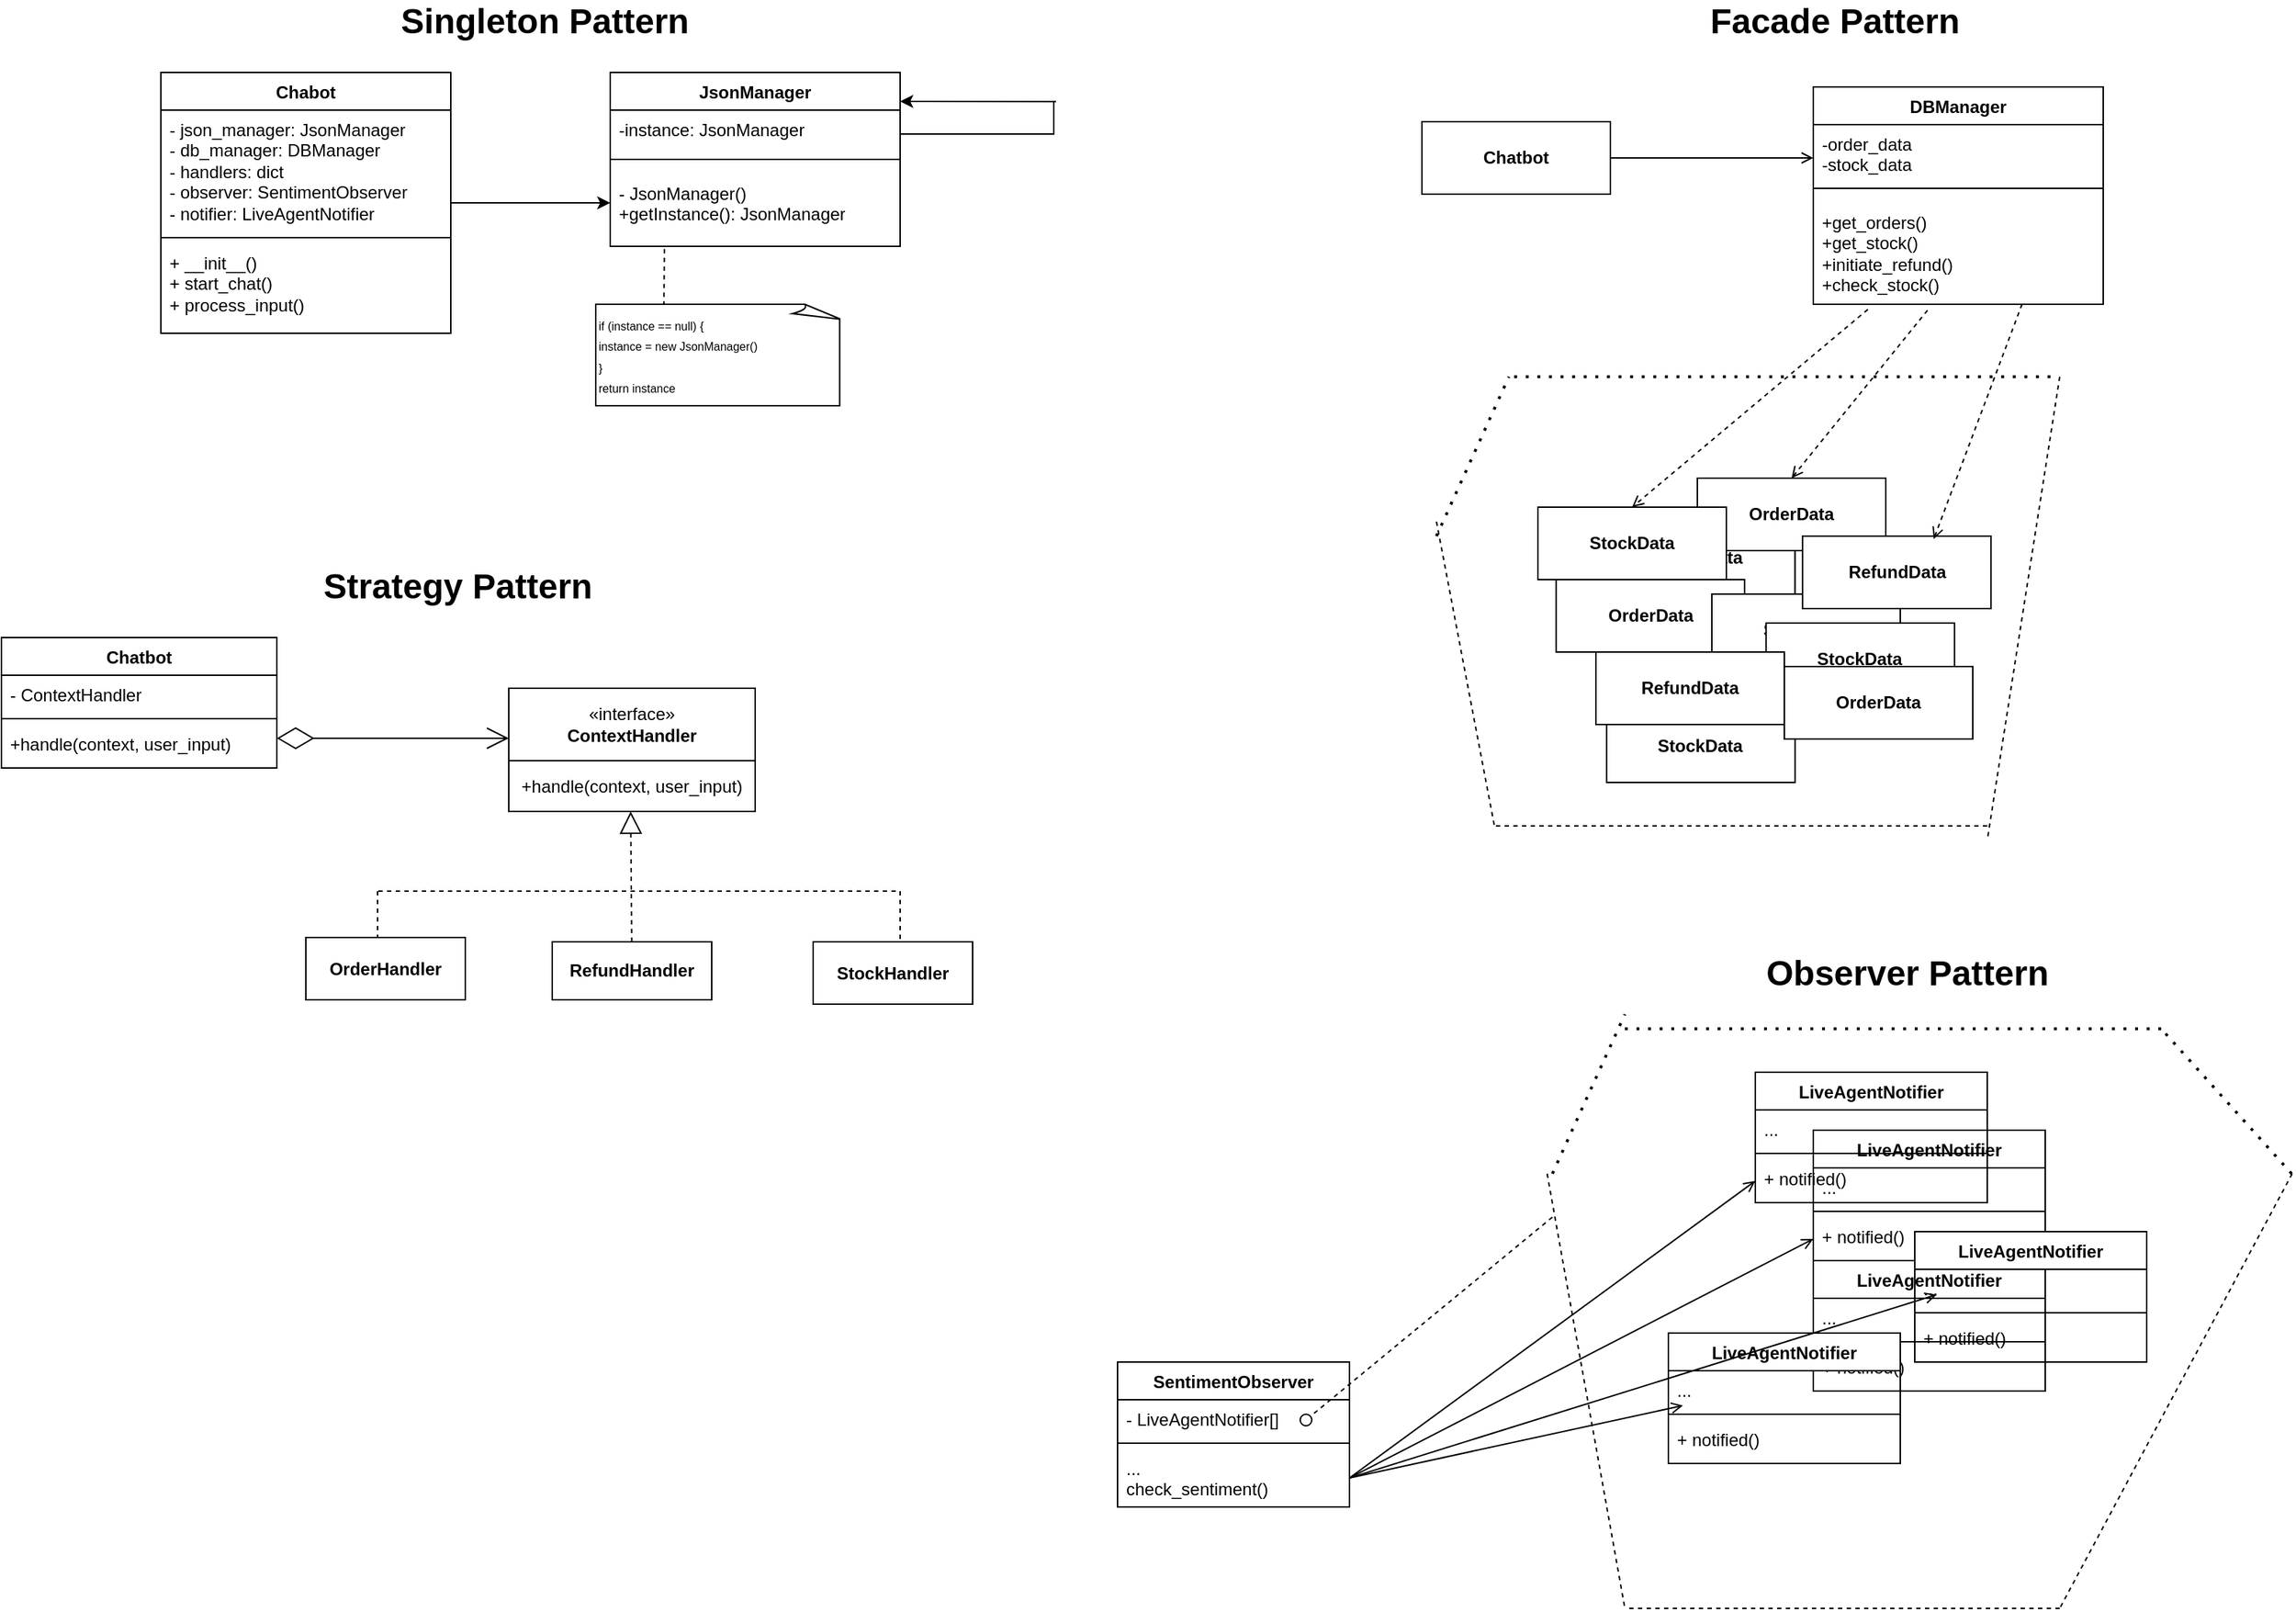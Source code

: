<mxfile version="26.2.2">
  <diagram name="Page-1" id="vqiDg45v7u4fN8HMaezK">
    <mxGraphModel dx="1340" dy="1229" grid="1" gridSize="10" guides="1" tooltips="1" connect="1" arrows="1" fold="1" page="1" pageScale="1" pageWidth="1654" pageHeight="1169" math="0" shadow="0">
      <root>
        <mxCell id="0" />
        <mxCell id="1" parent="0" />
        <mxCell id="7Ultl-Fw3eeUsyQAbsG5-16" value="Chatbot" style="swimlane;fontStyle=1;align=center;verticalAlign=top;childLayout=stackLayout;horizontal=1;startSize=26;horizontalStack=0;resizeParent=1;resizeParentMax=0;resizeLast=0;collapsible=1;marginBottom=0;whiteSpace=wrap;html=1;" parent="1" vertex="1">
          <mxGeometry x="60.0" y="490" width="190" height="90" as="geometry" />
        </mxCell>
        <mxCell id="7Ultl-Fw3eeUsyQAbsG5-17" value="- ContextHandler" style="text;strokeColor=none;fillColor=none;align=left;verticalAlign=top;spacingLeft=4;spacingRight=4;overflow=hidden;rotatable=0;points=[[0,0.5],[1,0.5]];portConstraint=eastwest;whiteSpace=wrap;html=1;" parent="7Ultl-Fw3eeUsyQAbsG5-16" vertex="1">
          <mxGeometry y="26" width="190" height="26" as="geometry" />
        </mxCell>
        <mxCell id="7Ultl-Fw3eeUsyQAbsG5-18" value="" style="line;strokeWidth=1;fillColor=none;align=left;verticalAlign=middle;spacingTop=-1;spacingLeft=3;spacingRight=3;rotatable=0;labelPosition=right;points=[];portConstraint=eastwest;strokeColor=inherit;" parent="7Ultl-Fw3eeUsyQAbsG5-16" vertex="1">
          <mxGeometry y="52" width="190" height="8" as="geometry" />
        </mxCell>
        <mxCell id="7Ultl-Fw3eeUsyQAbsG5-19" value="+handle(context, user_input)" style="text;strokeColor=none;fillColor=none;align=left;verticalAlign=top;spacingLeft=4;spacingRight=4;overflow=hidden;rotatable=0;points=[[0,0.5],[1,0.5]];portConstraint=eastwest;whiteSpace=wrap;html=1;" parent="7Ultl-Fw3eeUsyQAbsG5-16" vertex="1">
          <mxGeometry y="60" width="190" height="30" as="geometry" />
        </mxCell>
        <mxCell id="7Ultl-Fw3eeUsyQAbsG5-22" value="" style="endArrow=open;startArrow=diamondThin;endFill=0;startFill=0;endSize=13;html=1;rounded=0;targetPerimeterSpacing=11;sourcePerimeterSpacing=13;startSize=23;" parent="1" edge="1">
          <mxGeometry width="160" relative="1" as="geometry">
            <mxPoint x="250" y="559.5" as="sourcePoint" />
            <mxPoint x="410" y="559.5" as="targetPoint" />
          </mxGeometry>
        </mxCell>
        <mxCell id="7Ultl-Fw3eeUsyQAbsG5-28" value="SentimentObserver" style="swimlane;fontStyle=1;align=center;verticalAlign=top;childLayout=stackLayout;horizontal=1;startSize=26;horizontalStack=0;resizeParent=1;resizeParentMax=0;resizeLast=0;collapsible=1;marginBottom=0;whiteSpace=wrap;html=1;" parent="1" vertex="1">
          <mxGeometry x="830" y="990.0" width="160" height="100" as="geometry" />
        </mxCell>
        <mxCell id="7Ultl-Fw3eeUsyQAbsG5-29" value="- LiveAgentNotifier[]" style="text;strokeColor=none;fillColor=none;align=left;verticalAlign=top;spacingLeft=4;spacingRight=4;overflow=hidden;rotatable=0;points=[[0,0.5],[1,0.5]];portConstraint=eastwest;whiteSpace=wrap;html=1;" parent="7Ultl-Fw3eeUsyQAbsG5-28" vertex="1">
          <mxGeometry y="26" width="160" height="26" as="geometry" />
        </mxCell>
        <mxCell id="7Ultl-Fw3eeUsyQAbsG5-30" value="" style="line;strokeWidth=1;fillColor=none;align=left;verticalAlign=middle;spacingTop=-1;spacingLeft=3;spacingRight=3;rotatable=0;labelPosition=right;points=[];portConstraint=eastwest;strokeColor=inherit;" parent="7Ultl-Fw3eeUsyQAbsG5-28" vertex="1">
          <mxGeometry y="52" width="160" height="8" as="geometry" />
        </mxCell>
        <mxCell id="7Ultl-Fw3eeUsyQAbsG5-31" value="...&lt;div&gt;check_sentiment()&lt;/div&gt;" style="text;strokeColor=none;fillColor=none;align=left;verticalAlign=top;spacingLeft=4;spacingRight=4;overflow=hidden;rotatable=0;points=[[0,0.5],[1,0.5]];portConstraint=eastwest;whiteSpace=wrap;html=1;" parent="7Ultl-Fw3eeUsyQAbsG5-28" vertex="1">
          <mxGeometry y="60" width="160" height="40" as="geometry" />
        </mxCell>
        <mxCell id="7Ultl-Fw3eeUsyQAbsG5-33" value="" style="endArrow=block;html=1;rounded=0;endFill=0;dashed=1;entryX=0.479;entryY=1.05;entryDx=0;entryDy=0;entryPerimeter=0;startSize=6;endSize=13;" parent="1" source="6h2JxWlPkbT7aXy2Z4n4-30" edge="1">
          <mxGeometry width="50" height="50" relative="1" as="geometry">
            <mxPoint x="494.45" y="718" as="sourcePoint" />
            <mxPoint x="494.09" y="610" as="targetPoint" />
          </mxGeometry>
        </mxCell>
        <mxCell id="7Ultl-Fw3eeUsyQAbsG5-34" value="" style="endArrow=none;html=1;rounded=0;startFill=0;dashed=1;" parent="1" edge="1">
          <mxGeometry width="50" height="50" relative="1" as="geometry">
            <mxPoint x="320" y="665" as="sourcePoint" />
            <mxPoint x="680" y="665" as="targetPoint" />
          </mxGeometry>
        </mxCell>
        <mxCell id="7Ultl-Fw3eeUsyQAbsG5-35" value="" style="endArrow=none;html=1;rounded=0;startFill=0;dashed=1;" parent="1" edge="1">
          <mxGeometry width="50" height="50" relative="1" as="geometry">
            <mxPoint x="319.5" y="665" as="sourcePoint" />
            <mxPoint x="319.5" y="705" as="targetPoint" />
          </mxGeometry>
        </mxCell>
        <mxCell id="7Ultl-Fw3eeUsyQAbsG5-36" value="" style="endArrow=none;html=1;rounded=0;startFill=0;dashed=1;" parent="1" edge="1">
          <mxGeometry width="50" height="50" relative="1" as="geometry">
            <mxPoint x="680" y="665" as="sourcePoint" />
            <mxPoint x="680" y="705" as="targetPoint" />
          </mxGeometry>
        </mxCell>
        <mxCell id="7Ultl-Fw3eeUsyQAbsG5-53" value="«interface»&lt;br&gt;&lt;div style=&quot;font-weight: 700;&quot;&gt;ContextHandler&lt;/div&gt;" style="html=1;whiteSpace=wrap;" parent="1" vertex="1">
          <mxGeometry x="410" y="525" width="170" height="50" as="geometry" />
        </mxCell>
        <mxCell id="7Ultl-Fw3eeUsyQAbsG5-54" value="&lt;span style=&quot;text-align: left;&quot;&gt;+handle(context, user_input)&lt;/span&gt;" style="html=1;whiteSpace=wrap;" parent="1" vertex="1">
          <mxGeometry x="410" y="575" width="170" height="35" as="geometry" />
        </mxCell>
        <mxCell id="6h2JxWlPkbT7aXy2Z4n4-10" style="edgeStyle=orthogonalEdgeStyle;rounded=0;orthogonalLoop=1;jettySize=auto;html=1;" parent="1" source="6h2JxWlPkbT7aXy2Z4n4-5" edge="1">
          <mxGeometry relative="1" as="geometry">
            <mxPoint x="480.0" y="190" as="targetPoint" />
          </mxGeometry>
        </mxCell>
        <mxCell id="6h2JxWlPkbT7aXy2Z4n4-5" value="Chabot" style="swimlane;fontStyle=1;align=center;verticalAlign=top;childLayout=stackLayout;horizontal=1;startSize=26;horizontalStack=0;resizeParent=1;resizeParentMax=0;resizeLast=0;collapsible=1;marginBottom=0;whiteSpace=wrap;html=1;" parent="1" vertex="1">
          <mxGeometry x="170" y="100" width="200" height="180" as="geometry" />
        </mxCell>
        <mxCell id="6h2JxWlPkbT7aXy2Z4n4-6" value="- json_manager: JsonManager&lt;div&gt;- db_manager: DBManager&lt;/div&gt;&lt;div&gt;- handlers: dict&lt;/div&gt;&lt;div&gt;- observer: SentimentObserver&amp;nbsp;&lt;/div&gt;&lt;div&gt;- notifier: LiveAgentNotifier&amp;nbsp;&lt;br&gt;&lt;div&gt;&lt;br&gt;&lt;/div&gt;&lt;/div&gt;" style="text;strokeColor=none;fillColor=none;align=left;verticalAlign=top;spacingLeft=4;spacingRight=4;overflow=hidden;rotatable=0;points=[[0,0.5],[1,0.5]];portConstraint=eastwest;whiteSpace=wrap;html=1;" parent="6h2JxWlPkbT7aXy2Z4n4-5" vertex="1">
          <mxGeometry y="26" width="200" height="84" as="geometry" />
        </mxCell>
        <mxCell id="6h2JxWlPkbT7aXy2Z4n4-7" value="" style="line;strokeWidth=1;fillColor=none;align=left;verticalAlign=middle;spacingTop=-1;spacingLeft=3;spacingRight=3;rotatable=0;labelPosition=right;points=[];portConstraint=eastwest;strokeColor=inherit;" parent="6h2JxWlPkbT7aXy2Z4n4-5" vertex="1">
          <mxGeometry y="110" width="200" height="8" as="geometry" />
        </mxCell>
        <mxCell id="6h2JxWlPkbT7aXy2Z4n4-8" value="+ __init__()&lt;div&gt;+ start_chat()&lt;/div&gt;&lt;div&gt;+ process_input()&lt;/div&gt;" style="text;strokeColor=none;fillColor=none;align=left;verticalAlign=top;spacingLeft=4;spacingRight=4;overflow=hidden;rotatable=0;points=[[0,0.5],[1,0.5]];portConstraint=eastwest;whiteSpace=wrap;html=1;" parent="6h2JxWlPkbT7aXy2Z4n4-5" vertex="1">
          <mxGeometry y="118" width="200" height="62" as="geometry" />
        </mxCell>
        <mxCell id="6h2JxWlPkbT7aXy2Z4n4-11" value="JsonManager" style="swimlane;fontStyle=1;align=center;verticalAlign=top;childLayout=stackLayout;horizontal=1;startSize=26;horizontalStack=0;resizeParent=1;resizeParentMax=0;resizeLast=0;collapsible=1;marginBottom=0;whiteSpace=wrap;html=1;" parent="1" vertex="1">
          <mxGeometry x="480" y="100" width="200" height="120" as="geometry" />
        </mxCell>
        <mxCell id="6h2JxWlPkbT7aXy2Z4n4-12" value="-instance: JsonManager" style="text;strokeColor=none;fillColor=none;align=left;verticalAlign=top;spacingLeft=4;spacingRight=4;overflow=hidden;rotatable=0;points=[[0,0.5],[1,0.5]];portConstraint=eastwest;whiteSpace=wrap;html=1;" parent="6h2JxWlPkbT7aXy2Z4n4-11" vertex="1">
          <mxGeometry y="26" width="200" height="24" as="geometry" />
        </mxCell>
        <mxCell id="6h2JxWlPkbT7aXy2Z4n4-13" value="" style="line;strokeWidth=1;fillColor=none;align=left;verticalAlign=middle;spacingTop=-1;spacingLeft=3;spacingRight=3;rotatable=0;labelPosition=right;points=[];portConstraint=eastwest;strokeColor=inherit;" parent="6h2JxWlPkbT7aXy2Z4n4-11" vertex="1">
          <mxGeometry y="50" width="200" height="20" as="geometry" />
        </mxCell>
        <mxCell id="6h2JxWlPkbT7aXy2Z4n4-14" value="- JsonManager()&lt;div&gt;+getInstance(): JsonManager&lt;/div&gt;" style="text;strokeColor=none;fillColor=none;align=left;verticalAlign=top;spacingLeft=4;spacingRight=4;overflow=hidden;rotatable=0;points=[[0,0.5],[1,0.5]];portConstraint=eastwest;whiteSpace=wrap;html=1;" parent="6h2JxWlPkbT7aXy2Z4n4-11" vertex="1">
          <mxGeometry y="70" width="200" height="50" as="geometry" />
        </mxCell>
        <mxCell id="6h2JxWlPkbT7aXy2Z4n4-18" value="" style="endArrow=classic;html=1;rounded=0;entryX=1.012;entryY=-0.38;entryDx=0;entryDy=0;entryPerimeter=0;" parent="1" edge="1">
          <mxGeometry width="50" height="50" relative="1" as="geometry">
            <mxPoint x="787.6" y="120.12" as="sourcePoint" />
            <mxPoint x="680.0" y="120.0" as="targetPoint" />
          </mxGeometry>
        </mxCell>
        <mxCell id="6h2JxWlPkbT7aXy2Z4n4-19" value="" style="endArrow=none;html=1;rounded=0;exitX=1.018;exitY=1.194;exitDx=0;exitDy=0;exitPerimeter=0;edgeStyle=elbowEdgeStyle;elbow=vertical;" parent="1" edge="1">
          <mxGeometry width="50" height="50" relative="1" as="geometry">
            <mxPoint x="680.0" y="164.656" as="sourcePoint" />
            <mxPoint x="786" y="120" as="targetPoint" />
          </mxGeometry>
        </mxCell>
        <mxCell id="6h2JxWlPkbT7aXy2Z4n4-21" value="" style="endArrow=none;dashed=1;html=1;strokeWidth=1;rounded=0;entryX=0.187;entryY=1.062;entryDx=0;entryDy=0;entryPerimeter=0;" parent="1" edge="1">
          <mxGeometry width="50" height="50" relative="1" as="geometry">
            <mxPoint x="517" y="266.9" as="sourcePoint" />
            <mxPoint x="517.4" y="220" as="targetPoint" />
          </mxGeometry>
        </mxCell>
        <mxCell id="6h2JxWlPkbT7aXy2Z4n4-23" value="&lt;font style=&quot;font-size: 8px;&quot;&gt;if (instance == null) {&lt;/font&gt;&lt;div&gt;&lt;font style=&quot;font-size: 8px;&quot;&gt;instance = new JsonManager()&lt;/font&gt;&lt;/div&gt;&lt;div&gt;&lt;font style=&quot;font-size: 8px;&quot;&gt;}&lt;/font&gt;&lt;/div&gt;&lt;div&gt;&lt;span style=&quot;font-size: 8px; background-color: transparent; color: light-dark(rgb(0, 0, 0), rgb(255, 255, 255));&quot;&gt;return instance&amp;nbsp;&lt;/span&gt;&lt;/div&gt;" style="whiteSpace=wrap;html=1;shape=mxgraph.basic.document;align=left;" parent="1" vertex="1">
          <mxGeometry x="470" y="260" width="170" height="70" as="geometry" />
        </mxCell>
        <mxCell id="6h2JxWlPkbT7aXy2Z4n4-28" value="&lt;b&gt;OrderHandler&lt;/b&gt;" style="html=1;whiteSpace=wrap;" parent="1" vertex="1">
          <mxGeometry x="270" y="697" width="110" height="43" as="geometry" />
        </mxCell>
        <mxCell id="6h2JxWlPkbT7aXy2Z4n4-30" value="&lt;b&gt;RefundHandler&lt;/b&gt;" style="html=1;whiteSpace=wrap;" parent="1" vertex="1">
          <mxGeometry x="440" y="700" width="110" height="40" as="geometry" />
        </mxCell>
        <mxCell id="6h2JxWlPkbT7aXy2Z4n4-33" value="&lt;b&gt;StockHandler&lt;/b&gt;" style="html=1;whiteSpace=wrap;" parent="1" vertex="1">
          <mxGeometry x="620" y="700" width="110" height="43" as="geometry" />
        </mxCell>
        <mxCell id="6h2JxWlPkbT7aXy2Z4n4-35" value="LiveAgentNotifier" style="swimlane;fontStyle=1;align=center;verticalAlign=top;childLayout=stackLayout;horizontal=1;startSize=26;horizontalStack=0;resizeParent=1;resizeParentMax=0;resizeLast=0;collapsible=1;marginBottom=0;whiteSpace=wrap;html=1;" parent="1" vertex="1">
          <mxGeometry x="1310" y="830" width="160" height="180" as="geometry" />
        </mxCell>
        <mxCell id="6h2JxWlPkbT7aXy2Z4n4-36" value="..." style="text;strokeColor=none;fillColor=none;align=left;verticalAlign=top;spacingLeft=4;spacingRight=4;overflow=hidden;rotatable=0;points=[[0,0.5],[1,0.5]];portConstraint=eastwest;whiteSpace=wrap;html=1;" parent="6h2JxWlPkbT7aXy2Z4n4-35" vertex="1">
          <mxGeometry y="26" width="160" height="26" as="geometry" />
        </mxCell>
        <mxCell id="6h2JxWlPkbT7aXy2Z4n4-37" value="" style="line;strokeWidth=1;fillColor=none;align=left;verticalAlign=middle;spacingTop=-1;spacingLeft=3;spacingRight=3;rotatable=0;labelPosition=right;points=[];portConstraint=eastwest;strokeColor=inherit;" parent="6h2JxWlPkbT7aXy2Z4n4-35" vertex="1">
          <mxGeometry y="52" width="160" height="8" as="geometry" />
        </mxCell>
        <mxCell id="6h2JxWlPkbT7aXy2Z4n4-38" value="+ notified()" style="text;strokeColor=none;fillColor=none;align=left;verticalAlign=top;spacingLeft=4;spacingRight=4;overflow=hidden;rotatable=0;points=[[0,0.5],[1,0.5]];portConstraint=eastwest;whiteSpace=wrap;html=1;" parent="6h2JxWlPkbT7aXy2Z4n4-35" vertex="1">
          <mxGeometry y="60" width="160" height="30" as="geometry" />
        </mxCell>
        <mxCell id="6h2JxWlPkbT7aXy2Z4n4-39" value="LiveAgentNotifier" style="swimlane;fontStyle=1;align=center;verticalAlign=top;childLayout=stackLayout;horizontal=1;startSize=26;horizontalStack=0;resizeParent=1;resizeParentMax=0;resizeLast=0;collapsible=1;marginBottom=0;whiteSpace=wrap;html=1;" parent="6h2JxWlPkbT7aXy2Z4n4-35" vertex="1">
          <mxGeometry y="90" width="160" height="90" as="geometry" />
        </mxCell>
        <mxCell id="6h2JxWlPkbT7aXy2Z4n4-40" value="..." style="text;strokeColor=none;fillColor=none;align=left;verticalAlign=top;spacingLeft=4;spacingRight=4;overflow=hidden;rotatable=0;points=[[0,0.5],[1,0.5]];portConstraint=eastwest;whiteSpace=wrap;html=1;" parent="6h2JxWlPkbT7aXy2Z4n4-39" vertex="1">
          <mxGeometry y="26" width="160" height="26" as="geometry" />
        </mxCell>
        <mxCell id="6h2JxWlPkbT7aXy2Z4n4-41" value="" style="line;strokeWidth=1;fillColor=none;align=left;verticalAlign=middle;spacingTop=-1;spacingLeft=3;spacingRight=3;rotatable=0;labelPosition=right;points=[];portConstraint=eastwest;strokeColor=inherit;" parent="6h2JxWlPkbT7aXy2Z4n4-39" vertex="1">
          <mxGeometry y="52" width="160" height="8" as="geometry" />
        </mxCell>
        <mxCell id="6h2JxWlPkbT7aXy2Z4n4-42" value="+ notified()" style="text;strokeColor=none;fillColor=none;align=left;verticalAlign=top;spacingLeft=4;spacingRight=4;overflow=hidden;rotatable=0;points=[[0,0.5],[1,0.5]];portConstraint=eastwest;whiteSpace=wrap;html=1;" parent="6h2JxWlPkbT7aXy2Z4n4-39" vertex="1">
          <mxGeometry y="60" width="160" height="30" as="geometry" />
        </mxCell>
        <mxCell id="6h2JxWlPkbT7aXy2Z4n4-43" value="LiveAgentNotifier" style="swimlane;fontStyle=1;align=center;verticalAlign=top;childLayout=stackLayout;horizontal=1;startSize=26;horizontalStack=0;resizeParent=1;resizeParentMax=0;resizeLast=0;collapsible=1;marginBottom=0;whiteSpace=wrap;html=1;" parent="1" vertex="1">
          <mxGeometry x="1210" y="970.0" width="160" height="90" as="geometry" />
        </mxCell>
        <mxCell id="6h2JxWlPkbT7aXy2Z4n4-44" value="..." style="text;strokeColor=none;fillColor=none;align=left;verticalAlign=top;spacingLeft=4;spacingRight=4;overflow=hidden;rotatable=0;points=[[0,0.5],[1,0.5]];portConstraint=eastwest;whiteSpace=wrap;html=1;" parent="6h2JxWlPkbT7aXy2Z4n4-43" vertex="1">
          <mxGeometry y="26" width="160" height="26" as="geometry" />
        </mxCell>
        <mxCell id="6h2JxWlPkbT7aXy2Z4n4-45" value="" style="line;strokeWidth=1;fillColor=none;align=left;verticalAlign=middle;spacingTop=-1;spacingLeft=3;spacingRight=3;rotatable=0;labelPosition=right;points=[];portConstraint=eastwest;strokeColor=inherit;" parent="6h2JxWlPkbT7aXy2Z4n4-43" vertex="1">
          <mxGeometry y="52" width="160" height="8" as="geometry" />
        </mxCell>
        <mxCell id="6h2JxWlPkbT7aXy2Z4n4-46" value="+ notified()" style="text;strokeColor=none;fillColor=none;align=left;verticalAlign=top;spacingLeft=4;spacingRight=4;overflow=hidden;rotatable=0;points=[[0,0.5],[1,0.5]];portConstraint=eastwest;whiteSpace=wrap;html=1;" parent="6h2JxWlPkbT7aXy2Z4n4-43" vertex="1">
          <mxGeometry y="60" width="160" height="30" as="geometry" />
        </mxCell>
        <mxCell id="6h2JxWlPkbT7aXy2Z4n4-51" value="LiveAgentNotifier" style="swimlane;fontStyle=1;align=center;verticalAlign=top;childLayout=stackLayout;horizontal=1;startSize=26;horizontalStack=0;resizeParent=1;resizeParentMax=0;resizeLast=0;collapsible=1;marginBottom=0;whiteSpace=wrap;html=1;" parent="1" vertex="1">
          <mxGeometry x="1380" y="900.0" width="160" height="90" as="geometry" />
        </mxCell>
        <mxCell id="6h2JxWlPkbT7aXy2Z4n4-52" value="..." style="text;strokeColor=none;fillColor=none;align=left;verticalAlign=top;spacingLeft=4;spacingRight=4;overflow=hidden;rotatable=0;points=[[0,0.5],[1,0.5]];portConstraint=eastwest;whiteSpace=wrap;html=1;" parent="6h2JxWlPkbT7aXy2Z4n4-51" vertex="1">
          <mxGeometry y="26" width="160" height="26" as="geometry" />
        </mxCell>
        <mxCell id="6h2JxWlPkbT7aXy2Z4n4-53" value="" style="line;strokeWidth=1;fillColor=none;align=left;verticalAlign=middle;spacingTop=-1;spacingLeft=3;spacingRight=3;rotatable=0;labelPosition=right;points=[];portConstraint=eastwest;strokeColor=inherit;" parent="6h2JxWlPkbT7aXy2Z4n4-51" vertex="1">
          <mxGeometry y="52" width="160" height="8" as="geometry" />
        </mxCell>
        <mxCell id="6h2JxWlPkbT7aXy2Z4n4-54" value="+ notified()" style="text;strokeColor=none;fillColor=none;align=left;verticalAlign=top;spacingLeft=4;spacingRight=4;overflow=hidden;rotatable=0;points=[[0,0.5],[1,0.5]];portConstraint=eastwest;whiteSpace=wrap;html=1;" parent="6h2JxWlPkbT7aXy2Z4n4-51" vertex="1">
          <mxGeometry y="60" width="160" height="30" as="geometry" />
        </mxCell>
        <mxCell id="6h2JxWlPkbT7aXy2Z4n4-59" value="LiveAgentNotifier" style="swimlane;fontStyle=1;align=center;verticalAlign=top;childLayout=stackLayout;horizontal=1;startSize=26;horizontalStack=0;resizeParent=1;resizeParentMax=0;resizeLast=0;collapsible=1;marginBottom=0;whiteSpace=wrap;html=1;" parent="1" vertex="1">
          <mxGeometry x="1270" y="790" width="160" height="90" as="geometry" />
        </mxCell>
        <mxCell id="6h2JxWlPkbT7aXy2Z4n4-60" value="..." style="text;strokeColor=none;fillColor=none;align=left;verticalAlign=top;spacingLeft=4;spacingRight=4;overflow=hidden;rotatable=0;points=[[0,0.5],[1,0.5]];portConstraint=eastwest;whiteSpace=wrap;html=1;" parent="6h2JxWlPkbT7aXy2Z4n4-59" vertex="1">
          <mxGeometry y="26" width="160" height="26" as="geometry" />
        </mxCell>
        <mxCell id="6h2JxWlPkbT7aXy2Z4n4-61" value="" style="line;strokeWidth=1;fillColor=none;align=left;verticalAlign=middle;spacingTop=-1;spacingLeft=3;spacingRight=3;rotatable=0;labelPosition=right;points=[];portConstraint=eastwest;strokeColor=inherit;" parent="6h2JxWlPkbT7aXy2Z4n4-59" vertex="1">
          <mxGeometry y="52" width="160" height="8" as="geometry" />
        </mxCell>
        <mxCell id="6h2JxWlPkbT7aXy2Z4n4-62" value="+ notified()" style="text;strokeColor=none;fillColor=none;align=left;verticalAlign=top;spacingLeft=4;spacingRight=4;overflow=hidden;rotatable=0;points=[[0,0.5],[1,0.5]];portConstraint=eastwest;whiteSpace=wrap;html=1;" parent="6h2JxWlPkbT7aXy2Z4n4-59" vertex="1">
          <mxGeometry y="60" width="160" height="30" as="geometry" />
        </mxCell>
        <mxCell id="6h2JxWlPkbT7aXy2Z4n4-64" value="" style="endArrow=none;dashed=1;html=1;rounded=0;" parent="1" edge="1">
          <mxGeometry width="50" height="50" relative="1" as="geometry">
            <mxPoint x="1126.364" y="860" as="sourcePoint" />
            <mxPoint x="1180" y="1160" as="targetPoint" />
          </mxGeometry>
        </mxCell>
        <mxCell id="6h2JxWlPkbT7aXy2Z4n4-65" value="" style="endArrow=none;dashed=1;html=1;rounded=0;" parent="1" edge="1">
          <mxGeometry width="50" height="50" relative="1" as="geometry">
            <mxPoint x="1480" y="1160" as="sourcePoint" />
            <mxPoint x="1180" y="1160" as="targetPoint" />
          </mxGeometry>
        </mxCell>
        <mxCell id="6h2JxWlPkbT7aXy2Z4n4-66" value="" style="endArrow=none;dashed=1;html=1;rounded=0;" parent="1" edge="1">
          <mxGeometry width="50" height="50" relative="1" as="geometry">
            <mxPoint x="1640.364" y="860" as="sourcePoint" />
            <mxPoint x="1480" y="1160" as="targetPoint" />
          </mxGeometry>
        </mxCell>
        <mxCell id="6h2JxWlPkbT7aXy2Z4n4-67" value="" style="endArrow=none;dashed=1;html=1;dashPattern=1 3;strokeWidth=2;rounded=0;" parent="1" edge="1">
          <mxGeometry width="50" height="50" relative="1" as="geometry">
            <mxPoint x="1130" y="860" as="sourcePoint" />
            <mxPoint x="1180" y="750" as="targetPoint" />
          </mxGeometry>
        </mxCell>
        <mxCell id="6h2JxWlPkbT7aXy2Z4n4-68" value="" style="endArrow=none;dashed=1;html=1;dashPattern=1 3;strokeWidth=2;rounded=0;" parent="1" edge="1">
          <mxGeometry width="50" height="50" relative="1" as="geometry">
            <mxPoint x="1180" y="760" as="sourcePoint" />
            <mxPoint x="1550" y="760" as="targetPoint" />
          </mxGeometry>
        </mxCell>
        <mxCell id="6h2JxWlPkbT7aXy2Z4n4-69" value="" style="endArrow=none;dashed=1;html=1;dashPattern=1 3;strokeWidth=2;rounded=0;" parent="1" edge="1">
          <mxGeometry width="50" height="50" relative="1" as="geometry">
            <mxPoint x="1640" y="860" as="sourcePoint" />
            <mxPoint x="1550" y="760" as="targetPoint" />
          </mxGeometry>
        </mxCell>
        <mxCell id="6h2JxWlPkbT7aXy2Z4n4-70" value="" style="html=1;verticalAlign=bottom;endArrow=oval;dashed=1;endSize=8;curved=0;rounded=0;endFill=0;" parent="1" edge="1">
          <mxGeometry relative="1" as="geometry">
            <mxPoint x="1130" y="890.0" as="sourcePoint" />
            <mxPoint x="960" y="1030" as="targetPoint" />
          </mxGeometry>
        </mxCell>
        <mxCell id="6h2JxWlPkbT7aXy2Z4n4-72" value="" style="endArrow=open;html=1;rounded=0;exitX=1;exitY=0.5;exitDx=0;exitDy=0;entryX=0;entryY=0.5;entryDx=0;entryDy=0;endFill=0;" parent="1" source="7Ultl-Fw3eeUsyQAbsG5-31" target="6h2JxWlPkbT7aXy2Z4n4-62" edge="1">
          <mxGeometry width="50" height="50" relative="1" as="geometry">
            <mxPoint x="1140" y="1080" as="sourcePoint" />
            <mxPoint x="1190" y="1030" as="targetPoint" />
          </mxGeometry>
        </mxCell>
        <mxCell id="6h2JxWlPkbT7aXy2Z4n4-73" value="" style="endArrow=open;html=1;rounded=0;exitX=1;exitY=0.5;exitDx=0;exitDy=0;entryX=0;entryY=0.5;entryDx=0;entryDy=0;endFill=0;" parent="1" source="7Ultl-Fw3eeUsyQAbsG5-31" target="6h2JxWlPkbT7aXy2Z4n4-38" edge="1">
          <mxGeometry width="50" height="50" relative="1" as="geometry">
            <mxPoint x="1000" y="1080" as="sourcePoint" />
            <mxPoint x="1280" y="875" as="targetPoint" />
          </mxGeometry>
        </mxCell>
        <mxCell id="6h2JxWlPkbT7aXy2Z4n4-74" value="" style="endArrow=open;html=1;rounded=0;entryX=0.532;entryY=-0.097;entryDx=0;entryDy=0;endFill=0;entryPerimeter=0;" parent="1" target="6h2JxWlPkbT7aXy2Z4n4-40" edge="1">
          <mxGeometry width="50" height="50" relative="1" as="geometry">
            <mxPoint x="990" y="1070" as="sourcePoint" />
            <mxPoint x="1320" y="915.0" as="targetPoint" />
          </mxGeometry>
        </mxCell>
        <mxCell id="6h2JxWlPkbT7aXy2Z4n4-75" value="" style="endArrow=open;html=1;rounded=0;entryX=0.063;entryY=-0.333;entryDx=0;entryDy=0;endFill=0;entryPerimeter=0;" parent="1" target="6h2JxWlPkbT7aXy2Z4n4-46" edge="1">
          <mxGeometry width="50" height="50" relative="1" as="geometry">
            <mxPoint x="990" y="1070" as="sourcePoint" />
            <mxPoint x="1430" y="1020.0" as="targetPoint" />
          </mxGeometry>
        </mxCell>
        <mxCell id="HEydUZoRCnZwS2w4KeLg-2" style="edgeStyle=orthogonalEdgeStyle;rounded=0;orthogonalLoop=1;jettySize=auto;html=1;endArrow=open;endFill=0;" edge="1" parent="1" source="HEydUZoRCnZwS2w4KeLg-1">
          <mxGeometry relative="1" as="geometry">
            <mxPoint x="1310" y="159" as="targetPoint" />
          </mxGeometry>
        </mxCell>
        <mxCell id="HEydUZoRCnZwS2w4KeLg-1" value="&lt;b&gt;Chatbot&lt;/b&gt;" style="html=1;whiteSpace=wrap;" vertex="1" parent="1">
          <mxGeometry x="1040" y="134" width="130" height="50" as="geometry" />
        </mxCell>
        <mxCell id="HEydUZoRCnZwS2w4KeLg-3" value="DBManager" style="swimlane;fontStyle=1;align=center;verticalAlign=top;childLayout=stackLayout;horizontal=1;startSize=26;horizontalStack=0;resizeParent=1;resizeParentMax=0;resizeLast=0;collapsible=1;marginBottom=0;whiteSpace=wrap;html=1;" vertex="1" parent="1">
          <mxGeometry x="1310" y="110" width="200" height="150" as="geometry" />
        </mxCell>
        <mxCell id="HEydUZoRCnZwS2w4KeLg-4" value="-order_data&lt;div&gt;-stock_data&lt;/div&gt;" style="text;strokeColor=none;fillColor=none;align=left;verticalAlign=top;spacingLeft=4;spacingRight=4;overflow=hidden;rotatable=0;points=[[0,0.5],[1,0.5]];portConstraint=eastwest;whiteSpace=wrap;html=1;" vertex="1" parent="HEydUZoRCnZwS2w4KeLg-3">
          <mxGeometry y="26" width="200" height="34" as="geometry" />
        </mxCell>
        <mxCell id="HEydUZoRCnZwS2w4KeLg-5" value="" style="line;strokeWidth=1;fillColor=none;align=left;verticalAlign=middle;spacingTop=-1;spacingLeft=3;spacingRight=3;rotatable=0;labelPosition=right;points=[];portConstraint=eastwest;strokeColor=inherit;" vertex="1" parent="HEydUZoRCnZwS2w4KeLg-3">
          <mxGeometry y="60" width="200" height="20" as="geometry" />
        </mxCell>
        <mxCell id="HEydUZoRCnZwS2w4KeLg-6" value="+get_orders()&lt;div&gt;+get_stock()&lt;/div&gt;&lt;div&gt;+initiate_refund()&lt;/div&gt;&lt;div&gt;+check_stock()&lt;br&gt;&lt;div&gt;&lt;br&gt;&lt;/div&gt;&lt;/div&gt;" style="text;strokeColor=none;fillColor=none;align=left;verticalAlign=top;spacingLeft=4;spacingRight=4;overflow=hidden;rotatable=0;points=[[0,0.5],[1,0.5]];portConstraint=eastwest;whiteSpace=wrap;html=1;" vertex="1" parent="HEydUZoRCnZwS2w4KeLg-3">
          <mxGeometry y="80" width="200" height="70" as="geometry" />
        </mxCell>
        <mxCell id="HEydUZoRCnZwS2w4KeLg-29" value="" style="endArrow=none;dashed=1;html=1;rounded=0;" edge="1" parent="1">
          <mxGeometry width="50" height="50" relative="1" as="geometry">
            <mxPoint x="1050.004" y="410" as="sourcePoint" />
            <mxPoint x="1090" y="620" as="targetPoint" />
          </mxGeometry>
        </mxCell>
        <mxCell id="HEydUZoRCnZwS2w4KeLg-30" value="" style="endArrow=none;dashed=1;html=1;rounded=0;" edge="1" parent="1">
          <mxGeometry width="50" height="50" relative="1" as="geometry">
            <mxPoint x="1430" y="620" as="sourcePoint" />
            <mxPoint x="1090" y="620" as="targetPoint" />
          </mxGeometry>
        </mxCell>
        <mxCell id="HEydUZoRCnZwS2w4KeLg-31" value="" style="endArrow=none;dashed=1;html=1;dashPattern=1 3;strokeWidth=2;rounded=0;" edge="1" parent="1">
          <mxGeometry width="50" height="50" relative="1" as="geometry">
            <mxPoint x="1050" y="420" as="sourcePoint" />
            <mxPoint x="1100" y="310" as="targetPoint" />
          </mxGeometry>
        </mxCell>
        <mxCell id="HEydUZoRCnZwS2w4KeLg-32" value="" style="endArrow=none;dashed=1;html=1;dashPattern=1 3;strokeWidth=2;rounded=0;" edge="1" parent="1">
          <mxGeometry width="50" height="50" relative="1" as="geometry">
            <mxPoint x="1103.64" y="310" as="sourcePoint" />
            <mxPoint x="1473.64" y="310" as="targetPoint" />
          </mxGeometry>
        </mxCell>
        <mxCell id="HEydUZoRCnZwS2w4KeLg-33" value="" style="endArrow=none;dashed=1;html=1;rounded=0;" edge="1" parent="1">
          <mxGeometry width="50" height="50" relative="1" as="geometry">
            <mxPoint x="1480" y="310" as="sourcePoint" />
            <mxPoint x="1430" y="630" as="targetPoint" />
          </mxGeometry>
        </mxCell>
        <mxCell id="HEydUZoRCnZwS2w4KeLg-34" value="&lt;b&gt;OrderData&lt;/b&gt;&lt;span style=&quot;color: rgba(0, 0, 0, 0); font-family: monospace; font-size: 0px; text-align: start; text-wrap-mode: nowrap;&quot;&gt;%3CmxGraphModel%3E%3Croot%3E%3CmxCell%20id%3D%220%22%2F%3E%3CmxCell%20id%3D%221%22%20parent%3D%220%22%2F%3E%3CmxCell%20id%3D%222%22%20value%3D%22%26lt%3Bb%26gt%3BChatbot%26lt%3B%2Fb%26gt%3B%22%20style%3D%22html%3D1%3BwhiteSpace%3Dwrap%3B%22%20vertex%3D%221%22%20parent%3D%221%22%3E%3CmxGeometry%20x%3D%22980%22%20y%3D%22534%22%20width%3D%22130%22%20height%3D%2250%22%20as%3D%22geometry%22%2F%3E%3C%2FmxCell%3E%3C%2Froot%3E%3C%2FmxGraphModel%3E&lt;/span&gt;" style="html=1;whiteSpace=wrap;" vertex="1" parent="1">
          <mxGeometry x="1167.4" y="410" width="130" height="50" as="geometry" />
        </mxCell>
        <mxCell id="HEydUZoRCnZwS2w4KeLg-35" value="&lt;b&gt;StockData&lt;/b&gt;&lt;span style=&quot;color: rgba(0, 0, 0, 0); font-family: monospace; font-size: 0px; text-align: start; text-wrap-mode: nowrap;&quot;&gt;%3CmxGraphModel%3E%3Croot%3E%3CmxCell%20id%3D%220%22%2F%3E%3CmxCell%20id%3D%221%22%20parent%3D%220%22%2F%3E%3CmxCell%20id%3D%222%22%20value%3D%22%26lt%3Bb%26gt%3BChatbot%26lt%3B%2Fb%26gt%3B%22%20style%3D%22html%3D1%3BwhiteSpace%3Dwrap%3B%22%20vertex%3D%221%22%20parent%3D%221%22%3E%3CmxGeometry%20x%3D%22980%22%20y%3D%22534%22%20width%3D%22130%22%20height%3D%2250%22%20as%3D%22geometry%22%2F%3E%3C%2FmxCell%3E%3C%2Froot%3E%3C%2FmxGraphModel%3E&lt;/span&gt;" style="html=1;whiteSpace=wrap;" vertex="1" parent="1">
          <mxGeometry x="1297.4" y="420" width="130" height="50" as="geometry" />
        </mxCell>
        <mxCell id="HEydUZoRCnZwS2w4KeLg-36" value="&lt;b&gt;StockData&lt;/b&gt;" style="html=1;whiteSpace=wrap;" vertex="1" parent="1">
          <mxGeometry x="1167.4" y="540" width="130" height="50" as="geometry" />
        </mxCell>
        <mxCell id="HEydUZoRCnZwS2w4KeLg-37" value="&lt;b&gt;OrderData&lt;/b&gt;&lt;span style=&quot;color: rgba(0, 0, 0, 0); font-family: monospace; font-size: 0px; text-align: start; text-wrap-mode: nowrap;&quot;&gt;%3CmxGraphModel%3E%3Croot%3E%3CmxCell%20id%3D%220%22%2F%3E%3CmxCell%20id%3D%221%22%20parent%3D%220%22%2F%3E%3CmxCell%20id%3D%222%22%20value%3D%22%26lt%3Bb%26gt%3BChatbot%26lt%3B%2Fb%26gt%3B%22%20style%3D%22html%3D1%3BwhiteSpace%3Dwrap%3B%22%20vertex%3D%221%22%20parent%3D%221%22%3E%3CmxGeometry%20x%3D%22980%22%20y%3D%22534%22%20width%3D%22130%22%20height%3D%2250%22%20as%3D%22geometry%22%2F%3E%3C%2FmxCell%3E%3C%2Froot%3E%3C%2FmxGraphModel%3E&lt;/span&gt;" style="html=1;whiteSpace=wrap;" vertex="1" parent="1">
          <mxGeometry x="1132.6" y="450" width="130" height="50" as="geometry" />
        </mxCell>
        <mxCell id="HEydUZoRCnZwS2w4KeLg-38" value="&lt;b&gt;OrderData&lt;/b&gt;&lt;span style=&quot;color: rgba(0, 0, 0, 0); font-family: monospace; font-size: 0px; text-align: start; text-wrap-mode: nowrap;&quot;&gt;%3CmxGraphModel%3E%3Croot%3E%3CmxCell%20id%3D%220%22%2F%3E%3CmxCell%20id%3D%221%22%20parent%3D%220%22%2F%3E%3CmxCell%20id%3D%222%22%20value%3D%22%26lt%3Bb%26gt%3BChatbot%26lt%3B%2Fb%26gt%3B%22%20style%3D%22html%3D1%3BwhiteSpace%3Dwrap%3B%22%20vertex%3D%221%22%20parent%3D%221%22%3E%3CmxGeometry%20x%3D%22980%22%20y%3D%22534%22%20width%3D%22130%22%20height%3D%2250%22%20as%3D%22geometry%22%2F%3E%3C%2FmxCell%3E%3C%2Froot%3E%3C%2FmxGraphModel%3E&lt;/span&gt;" style="html=1;whiteSpace=wrap;" vertex="1" parent="1">
          <mxGeometry x="1120" y="400" width="130" height="50" as="geometry" />
        </mxCell>
        <mxCell id="HEydUZoRCnZwS2w4KeLg-39" value="&lt;b&gt;OrderData&lt;/b&gt;&lt;span style=&quot;color: rgba(0, 0, 0, 0); font-family: monospace; font-size: 0px; text-align: start; text-wrap-mode: nowrap;&quot;&gt;%3CmxGraphModel%3E%3Croot%3E%3CmxCell%20id%3D%220%22%2F%3E%3CmxCell%20id%3D%221%22%20parent%3D%220%22%2F%3E%3CmxCell%20id%3D%222%22%20value%3D%22%26lt%3Bb%26gt%3BChatbot%26lt%3B%2Fb%26gt%3B%22%20style%3D%22html%3D1%3BwhiteSpace%3Dwrap%3B%22%20vertex%3D%221%22%20parent%3D%221%22%3E%3CmxGeometry%20x%3D%22980%22%20y%3D%22534%22%20width%3D%22130%22%20height%3D%2250%22%20as%3D%22geometry%22%2F%3E%3C%2FmxCell%3E%3C%2Froot%3E%3C%2FmxGraphModel%3E&lt;/span&gt;" style="html=1;whiteSpace=wrap;" vertex="1" parent="1">
          <mxGeometry x="1230" y="380" width="130" height="50" as="geometry" />
        </mxCell>
        <mxCell id="HEydUZoRCnZwS2w4KeLg-40" value="&lt;b&gt;StockData&lt;/b&gt;&lt;span style=&quot;color: rgba(0, 0, 0, 0); font-family: monospace; font-size: 0px; text-align: start; text-wrap-mode: nowrap;&quot;&gt;%3CmxGraphModel%3E%3Croot%3E%3CmxCell%20id%3D%220%22%2F%3E%3CmxCell%20id%3D%221%22%20parent%3D%220%22%2F%3E%3CmxCell%20id%3D%222%22%20value%3D%22%26lt%3Bb%26gt%3BChatbot%26lt%3B%2Fb%26gt%3B%22%20style%3D%22html%3D1%3BwhiteSpace%3Dwrap%3B%22%20vertex%3D%221%22%20parent%3D%221%22%3E%3CmxGeometry%20x%3D%22980%22%20y%3D%22534%22%20width%3D%22130%22%20height%3D%2250%22%20as%3D%22geometry%22%2F%3E%3C%2FmxCell%3E%3C%2Froot%3E%3C%2FmxGraphModel%3E&lt;/span&gt;" style="html=1;whiteSpace=wrap;" vertex="1" parent="1">
          <mxGeometry x="1240" y="460" width="130" height="50" as="geometry" />
        </mxCell>
        <mxCell id="HEydUZoRCnZwS2w4KeLg-41" value="&lt;b&gt;StockData&lt;/b&gt;&lt;span style=&quot;color: rgba(0, 0, 0, 0); font-family: monospace; font-size: 0px; text-align: start; text-wrap-mode: nowrap;&quot;&gt;%3CmxGraphModel%3E%3Croot%3E%3CmxCell%20id%3D%220%22%2F%3E%3CmxCell%20id%3D%221%22%20parent%3D%220%22%2F%3E%3CmxCell%20id%3D%222%22%20value%3D%22%26lt%3Bb%26gt%3BChatbot%26lt%3B%2Fb%26gt%3B%22%20style%3D%22html%3D1%3BwhiteSpace%3Dwrap%3B%22%20vertex%3D%221%22%20parent%3D%221%22%3E%3CmxGeometry%20x%3D%22980%22%20y%3D%22534%22%20width%3D%22130%22%20height%3D%2250%22%20as%3D%22geometry%22%2F%3E%3C%2FmxCell%3E%3C%2Froot%3E%3C%2FmxGraphModel%3E&lt;/span&gt;" style="html=1;whiteSpace=wrap;" vertex="1" parent="1">
          <mxGeometry x="1277.4" y="480" width="130" height="50" as="geometry" />
        </mxCell>
        <mxCell id="HEydUZoRCnZwS2w4KeLg-42" value="&lt;b&gt;StockData&lt;/b&gt;&lt;span style=&quot;color: rgba(0, 0, 0, 0); font-family: monospace; font-size: 0px; text-align: start; text-wrap-mode: nowrap;&quot;&gt;%3CmxGraphModel%3E%3Croot%3E%3CmxCell%20id%3D%220%22%2F%3E%3CmxCell%20id%3D%221%22%20parent%3D%220%22%2F%3E%3CmxCell%20id%3D%222%22%20value%3D%22%26lt%3Bb%26gt%3BChatbot%26lt%3B%2Fb%26gt%3B%22%20style%3D%22html%3D1%3BwhiteSpace%3Dwrap%3B%22%20vertex%3D%221%22%20parent%3D%221%22%3E%3CmxGeometry%20x%3D%22980%22%20y%3D%22534%22%20width%3D%22130%22%20height%3D%2250%22%20as%3D%22geometry%22%2F%3E%3C%2FmxCell%3E%3C%2Froot%3E%3C%2FmxGraphModel%3E&lt;/span&gt;" style="html=1;whiteSpace=wrap;" vertex="1" parent="1">
          <mxGeometry x="1120" y="400" width="130" height="50" as="geometry" />
        </mxCell>
        <mxCell id="HEydUZoRCnZwS2w4KeLg-43" value="&lt;b&gt;OrderData&lt;/b&gt;" style="html=1;whiteSpace=wrap;" vertex="1" parent="1">
          <mxGeometry x="1290" y="510" width="130" height="50" as="geometry" />
        </mxCell>
        <mxCell id="HEydUZoRCnZwS2w4KeLg-44" value="&lt;b&gt;RefundData&lt;/b&gt;" style="html=1;whiteSpace=wrap;" vertex="1" parent="1">
          <mxGeometry x="1160" y="500" width="130" height="50" as="geometry" />
        </mxCell>
        <mxCell id="HEydUZoRCnZwS2w4KeLg-45" value="&lt;b&gt;RefundData&lt;/b&gt;" style="html=1;whiteSpace=wrap;" vertex="1" parent="1">
          <mxGeometry x="1302.6" y="420" width="130" height="50" as="geometry" />
        </mxCell>
        <mxCell id="HEydUZoRCnZwS2w4KeLg-46" value="" style="endArrow=open;html=1;rounded=0;exitX=0.188;exitY=1.051;exitDx=0;exitDy=0;exitPerimeter=0;entryX=0.5;entryY=0;entryDx=0;entryDy=0;dashed=1;endFill=0;" edge="1" parent="1" source="HEydUZoRCnZwS2w4KeLg-6" target="HEydUZoRCnZwS2w4KeLg-42">
          <mxGeometry width="50" height="50" relative="1" as="geometry">
            <mxPoint x="1360" y="350" as="sourcePoint" />
            <mxPoint x="1410" y="300" as="targetPoint" />
          </mxGeometry>
        </mxCell>
        <mxCell id="HEydUZoRCnZwS2w4KeLg-48" value="" style="endArrow=open;html=1;rounded=0;exitX=0.394;exitY=1.059;exitDx=0;exitDy=0;exitPerimeter=0;entryX=0.5;entryY=0;entryDx=0;entryDy=0;dashed=1;endFill=0;" edge="1" parent="1" source="HEydUZoRCnZwS2w4KeLg-6" target="HEydUZoRCnZwS2w4KeLg-39">
          <mxGeometry width="50" height="50" relative="1" as="geometry">
            <mxPoint x="1358" y="274" as="sourcePoint" />
            <mxPoint x="1195" y="410" as="targetPoint" />
          </mxGeometry>
        </mxCell>
        <mxCell id="HEydUZoRCnZwS2w4KeLg-49" value="" style="endArrow=open;html=1;rounded=0;exitX=0.72;exitY=0.999;exitDx=0;exitDy=0;exitPerimeter=0;entryX=0.696;entryY=0.041;entryDx=0;entryDy=0;dashed=1;endFill=0;entryPerimeter=0;" edge="1" parent="1" source="HEydUZoRCnZwS2w4KeLg-6" target="HEydUZoRCnZwS2w4KeLg-45">
          <mxGeometry width="50" height="50" relative="1" as="geometry">
            <mxPoint x="1368" y="284" as="sourcePoint" />
            <mxPoint x="1205" y="420" as="targetPoint" />
          </mxGeometry>
        </mxCell>
        <mxCell id="HEydUZoRCnZwS2w4KeLg-50" value="&lt;b&gt;&lt;font style=&quot;font-size: 24px;&quot;&gt;Singleton Pattern&lt;/font&gt;&lt;/b&gt;" style="text;html=1;align=center;verticalAlign=middle;whiteSpace=wrap;rounded=0;" vertex="1" parent="1">
          <mxGeometry x="310" y="50" width="250" height="30" as="geometry" />
        </mxCell>
        <mxCell id="HEydUZoRCnZwS2w4KeLg-51" value="&lt;b&gt;&lt;font style=&quot;font-size: 24px;&quot;&gt;Strategy Pattern&lt;/font&gt;&lt;/b&gt;" style="text;html=1;align=center;verticalAlign=middle;whiteSpace=wrap;rounded=0;" vertex="1" parent="1">
          <mxGeometry x="250" y="440" width="250" height="30" as="geometry" />
        </mxCell>
        <mxCell id="HEydUZoRCnZwS2w4KeLg-52" value="&lt;b&gt;&lt;font style=&quot;font-size: 24px;&quot;&gt;Observer Pattern&lt;/font&gt;&lt;/b&gt;" style="text;html=1;align=center;verticalAlign=middle;whiteSpace=wrap;rounded=0;" vertex="1" parent="1">
          <mxGeometry x="1250" y="706.5" width="250" height="30" as="geometry" />
        </mxCell>
        <mxCell id="HEydUZoRCnZwS2w4KeLg-53" value="&lt;b&gt;&lt;font style=&quot;font-size: 24px;&quot;&gt;Facade Pattern&lt;/font&gt;&lt;/b&gt;" style="text;html=1;align=center;verticalAlign=middle;whiteSpace=wrap;rounded=0;" vertex="1" parent="1">
          <mxGeometry x="1200" y="50" width="250" height="30" as="geometry" />
        </mxCell>
      </root>
    </mxGraphModel>
  </diagram>
</mxfile>
